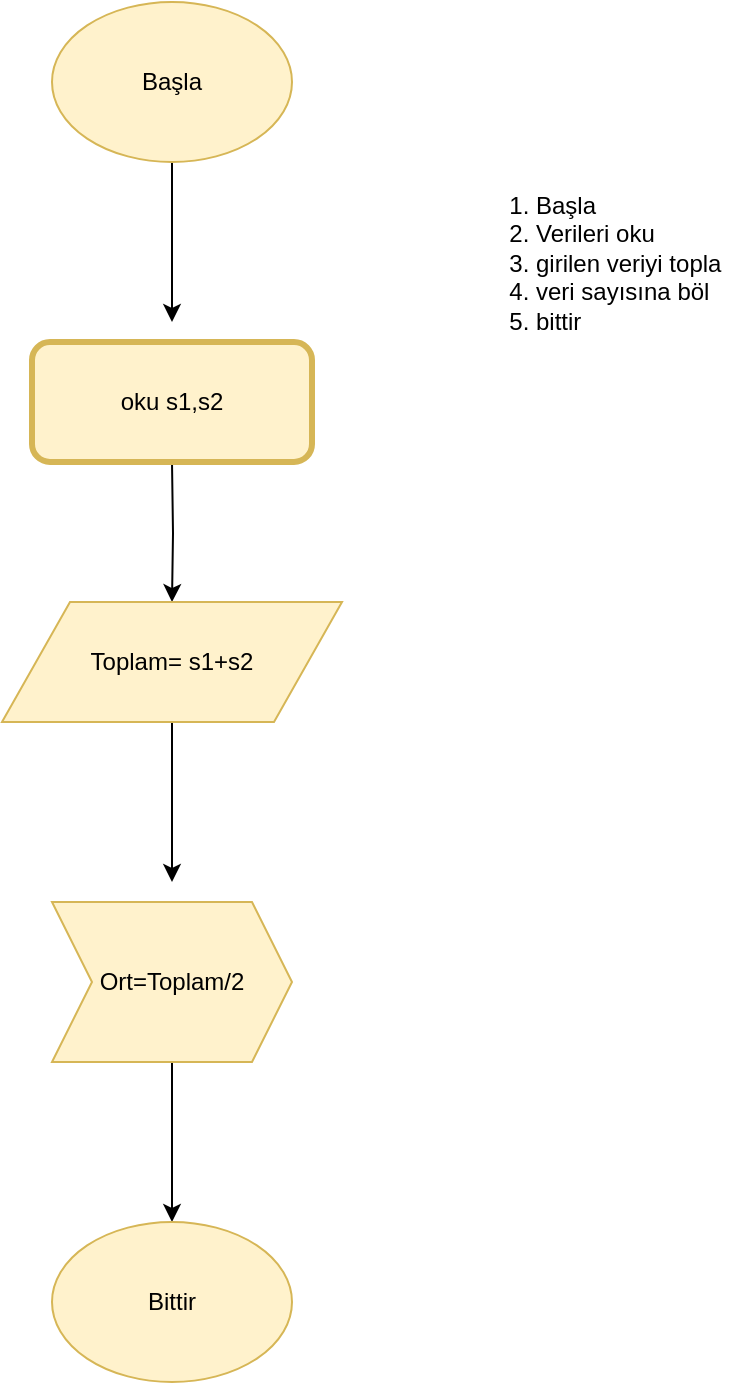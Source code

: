 <mxfile version="12.1.2" type="github" pages="1"><diagram id="jnRNKDSsZp58Neh4IoNF" name="Page-1"><mxGraphModel dx="854" dy="436" grid="1" gridSize="10" guides="1" tooltips="1" connect="1" arrows="1" fold="1" page="1" pageScale="1" pageWidth="827" pageHeight="1169" math="0" shadow="0"><root><mxCell id="0"/><mxCell id="1" parent="0"/><mxCell id="7bTfIp-LNN6c8ve8nP-a-3" value="" style="edgeStyle=orthogonalEdgeStyle;rounded=0;orthogonalLoop=1;jettySize=auto;html=1;" edge="1" parent="1" source="7bTfIp-LNN6c8ve8nP-a-1"><mxGeometry relative="1" as="geometry"><mxPoint x="160" y="180" as="targetPoint"/></mxGeometry></mxCell><mxCell id="7bTfIp-LNN6c8ve8nP-a-1" value="Başla" style="ellipse;whiteSpace=wrap;html=1;fillColor=#fff2cc;strokeColor=#d6b656;" vertex="1" parent="1"><mxGeometry x="100" y="20" width="120" height="80" as="geometry"/></mxCell><mxCell id="7bTfIp-LNN6c8ve8nP-a-6" value="" style="edgeStyle=orthogonalEdgeStyle;rounded=0;orthogonalLoop=1;jettySize=auto;html=1;" edge="1" parent="1" target="7bTfIp-LNN6c8ve8nP-a-5"><mxGeometry relative="1" as="geometry"><mxPoint x="160" y="250" as="sourcePoint"/></mxGeometry></mxCell><mxCell id="7bTfIp-LNN6c8ve8nP-a-8" value="" style="edgeStyle=orthogonalEdgeStyle;rounded=0;orthogonalLoop=1;jettySize=auto;html=1;" edge="1" parent="1" source="7bTfIp-LNN6c8ve8nP-a-5"><mxGeometry relative="1" as="geometry"><mxPoint x="160" y="460" as="targetPoint"/></mxGeometry></mxCell><mxCell id="7bTfIp-LNN6c8ve8nP-a-5" value="Toplam= s1+s2" style="shape=parallelogram;perimeter=parallelogramPerimeter;whiteSpace=wrap;html=1;fillColor=#fff2cc;strokeColor=#d6b656;" vertex="1" parent="1"><mxGeometry x="75" y="320" width="170" height="60" as="geometry"/></mxCell><mxCell id="7bTfIp-LNN6c8ve8nP-a-12" value="" style="edgeStyle=orthogonalEdgeStyle;rounded=0;orthogonalLoop=1;jettySize=auto;html=1;" edge="1" parent="1" source="7bTfIp-LNN6c8ve8nP-a-9"><mxGeometry relative="1" as="geometry"><mxPoint x="160" y="630" as="targetPoint"/></mxGeometry></mxCell><mxCell id="7bTfIp-LNN6c8ve8nP-a-9" value="Ort=Toplam/2" style="shape=step;perimeter=stepPerimeter;whiteSpace=wrap;html=1;fixedSize=1;fillColor=#fff2cc;strokeColor=#d6b656;" vertex="1" parent="1"><mxGeometry x="100" y="470" width="120" height="80" as="geometry"/></mxCell><mxCell id="7bTfIp-LNN6c8ve8nP-a-10" value="Bittir" style="ellipse;whiteSpace=wrap;html=1;fillColor=#fff2cc;strokeColor=#d6b656;" vertex="1" parent="1"><mxGeometry x="100" y="630" width="120" height="80" as="geometry"/></mxCell><mxCell id="7bTfIp-LNN6c8ve8nP-a-13" value="&lt;ol&gt;&lt;li&gt;Başla&lt;/li&gt;&lt;li&gt;Verileri oku&lt;/li&gt;&lt;li&gt;girilen veriyi topla&lt;/li&gt;&lt;li&gt;veri sayısına böl&lt;/li&gt;&lt;li&gt;bittir&lt;/li&gt;&lt;/ol&gt;" style="text;html=1;resizable=0;points=[];autosize=1;align=left;verticalAlign=top;spacingTop=-4;strokeWidth=3;" vertex="1" parent="1"><mxGeometry x="300" y="100" width="150" height="100" as="geometry"/></mxCell><mxCell id="7bTfIp-LNN6c8ve8nP-a-14" value="oku s1,s2" style="rounded=1;whiteSpace=wrap;html=1;strokeWidth=3;fillColor=#fff2cc;strokeColor=#d6b656;" vertex="1" parent="1"><mxGeometry x="90" y="190" width="140" height="60" as="geometry"/></mxCell></root></mxGraphModel></diagram></mxfile>